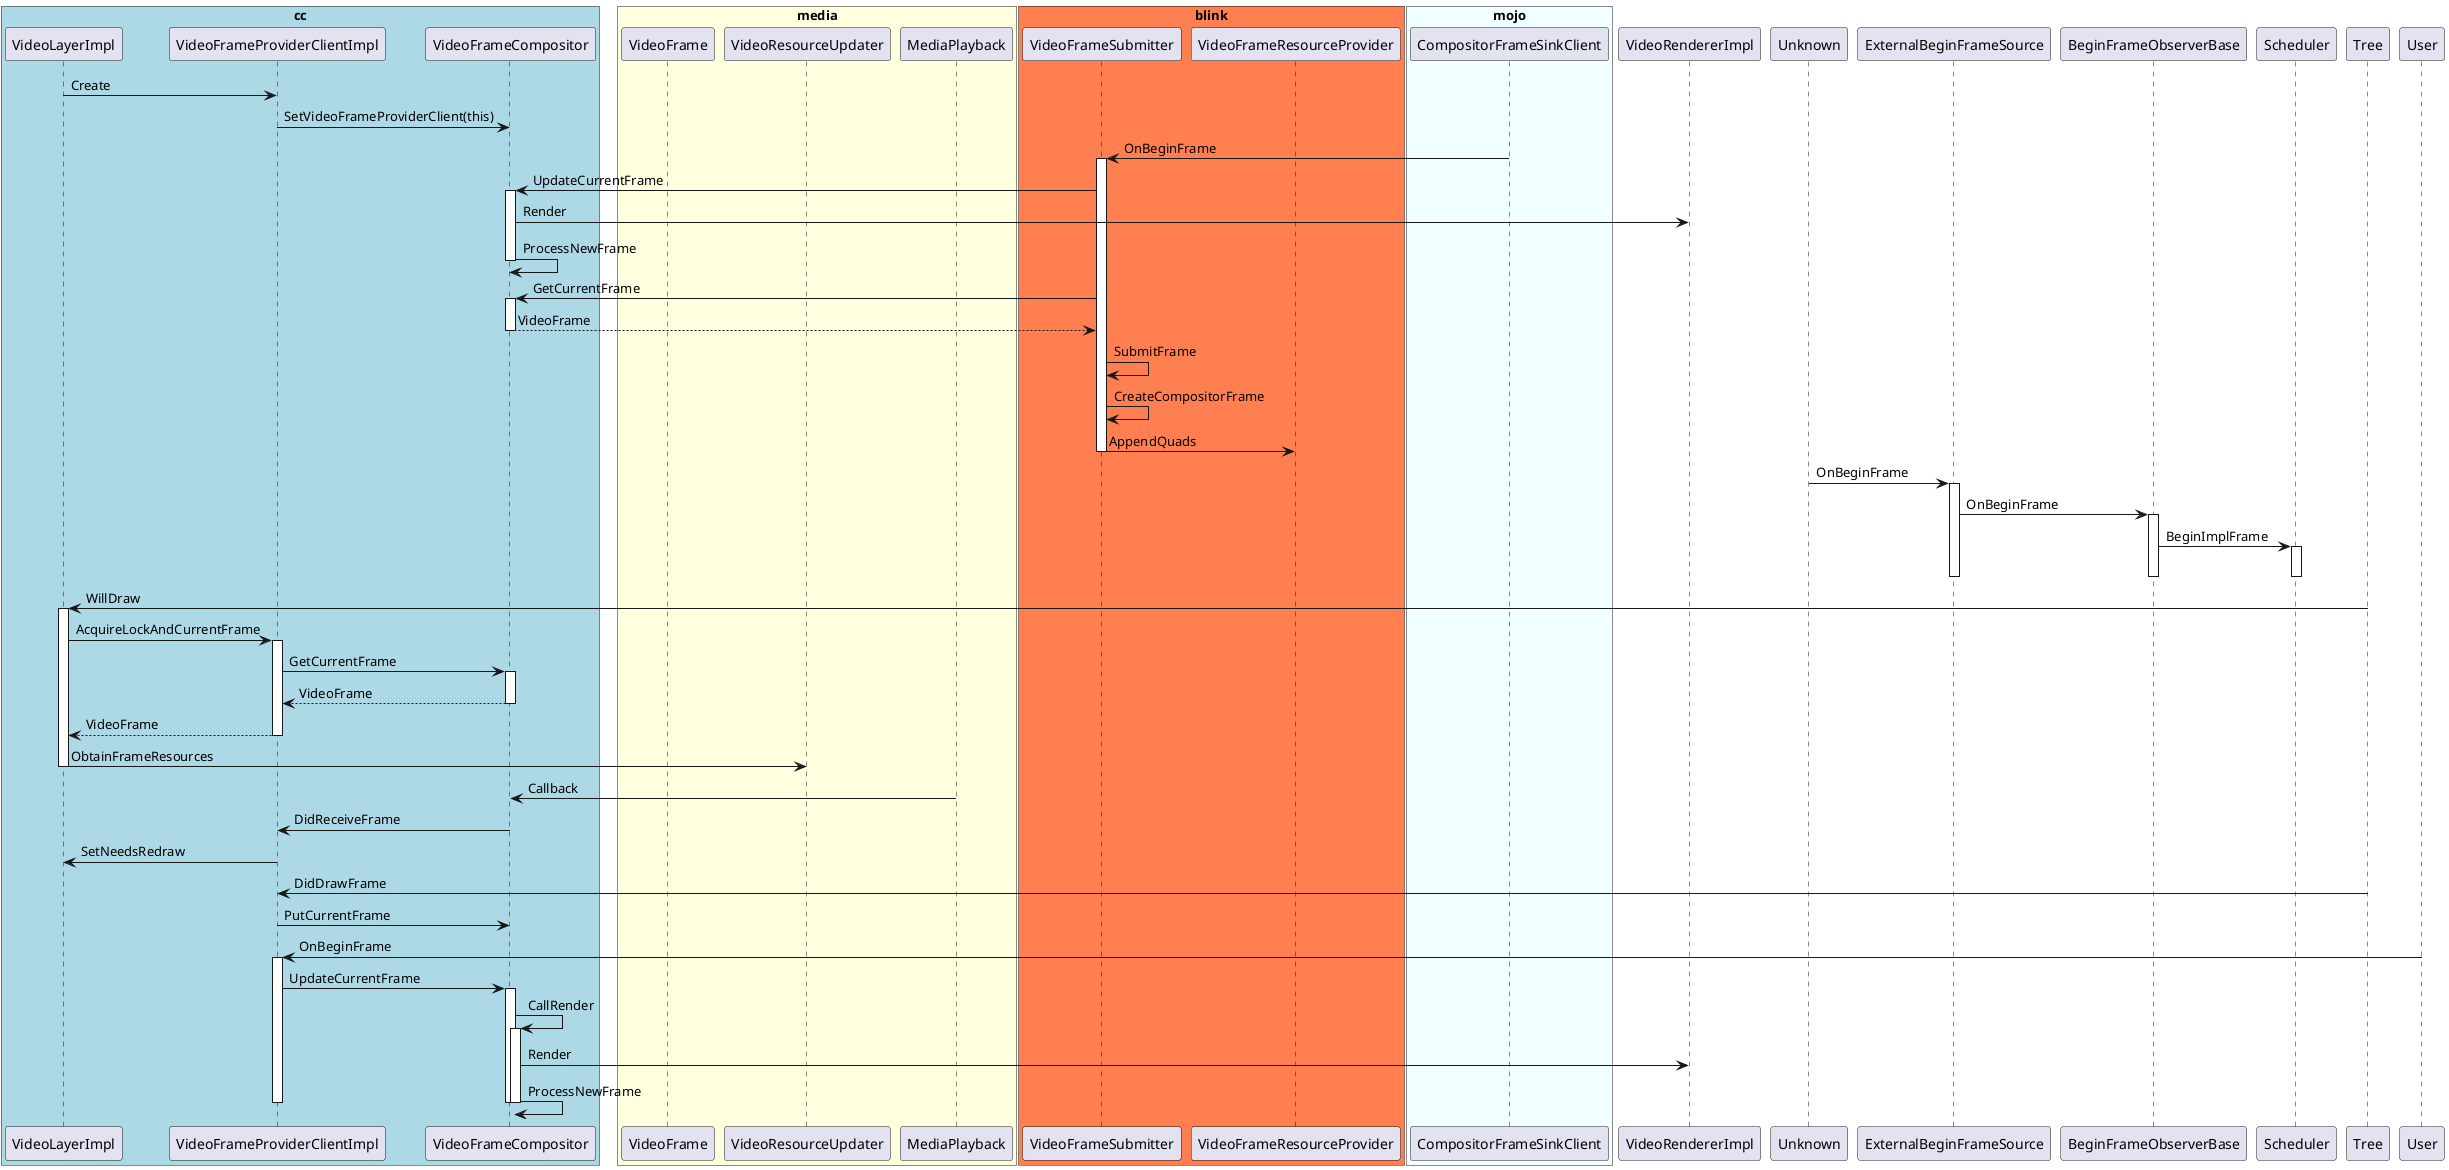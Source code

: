 @startuml
box "cc" #LightBlue
participant VideoLayerImpl
participant VideoFrameProviderClientImpl
participant VideoFrameCompositor
end box

box "media" #LightYellow
participant VideoFrame
participant VideoResourceUpdater
participant MediaPlayback
end box

box "blink" #Coral
participant VideoFrameSubmitter
participant VideoFrameResourceProvider
end box

box "mojo" #Azure
participant CompositorFrameSinkClient
end box

VideoLayerImpl -> VideoFrameProviderClientImpl : Create
VideoFrameProviderClientImpl -> VideoFrameCompositor : SetVideoFrameProviderClient(this)

CompositorFrameSinkClient -> VideoFrameSubmitter : OnBeginFrame
activate VideoFrameSubmitter
VideoFrameSubmitter -> VideoFrameCompositor : UpdateCurrentFrame
activate VideoFrameCompositor
VideoFrameCompositor -> VideoRendererImpl : Render
VideoFrameCompositor -> VideoFrameCompositor : ProcessNewFrame
deactivate VideoFrameCompositor

VideoFrameSubmitter -> VideoFrameCompositor : GetCurrentFrame
activate VideoFrameCompositor
VideoFrameCompositor --> VideoFrameSubmitter : VideoFrame
deactivate VideoFrameCompositor

VideoFrameSubmitter -> VideoFrameSubmitter : SubmitFrame
VideoFrameSubmitter -> VideoFrameSubmitter : CreateCompositorFrame
VideoFrameSubmitter -> VideoFrameResourceProvider : AppendQuads

deactivate VideoFrameSubmitter

Unknown -> ExternalBeginFrameSource : OnBeginFrame
activate ExternalBeginFrameSource

ExternalBeginFrameSource -> BeginFrameObserverBase : OnBeginFrame
activate BeginFrameObserverBase

BeginFrameObserverBase -> Scheduler : BeginImplFrame
activate Scheduler


deactivate Scheduler
deactivate BeginFrameObserverBase
deactivate ExternalBeginFrameSource


Tree -> VideoLayerImpl : WillDraw
activate VideoLayerImpl
VideoLayerImpl -> VideoFrameProviderClientImpl : AcquireLockAndCurrentFrame
activate VideoFrameProviderClientImpl
VideoFrameProviderClientImpl -> VideoFrameCompositor : GetCurrentFrame
activate VideoFrameCompositor
return VideoFrame
return VideoFrame
VideoLayerImpl -> VideoResourceUpdater : ObtainFrameResources
deactivate VideoLayerImpl

MediaPlayback -> VideoFrameCompositor : Callback
VideoFrameCompositor -> VideoFrameProviderClientImpl : DidReceiveFrame
VideoFrameProviderClientImpl -> VideoLayerImpl : SetNeedsRedraw

Tree -> VideoFrameProviderClientImpl : DidDrawFrame
VideoFrameProviderClientImpl -> VideoFrameCompositor : PutCurrentFrame

User -> VideoFrameProviderClientImpl : OnBeginFrame
activate VideoFrameProviderClientImpl
VideoFrameProviderClientImpl -> VideoFrameCompositor : UpdateCurrentFrame
activate VideoFrameCompositor
VideoFrameCompositor -> VideoFrameCompositor : CallRender
activate VideoFrameCompositor
VideoFrameCompositor -> VideoRendererImpl : Render
VideoFrameCompositor -> VideoFrameCompositor : ProcessNewFrame
deactivate VideoFrameCompositor
deactivate VideoFrameCompositor
deactivate VideoFrameProviderClientImpl


@enduml